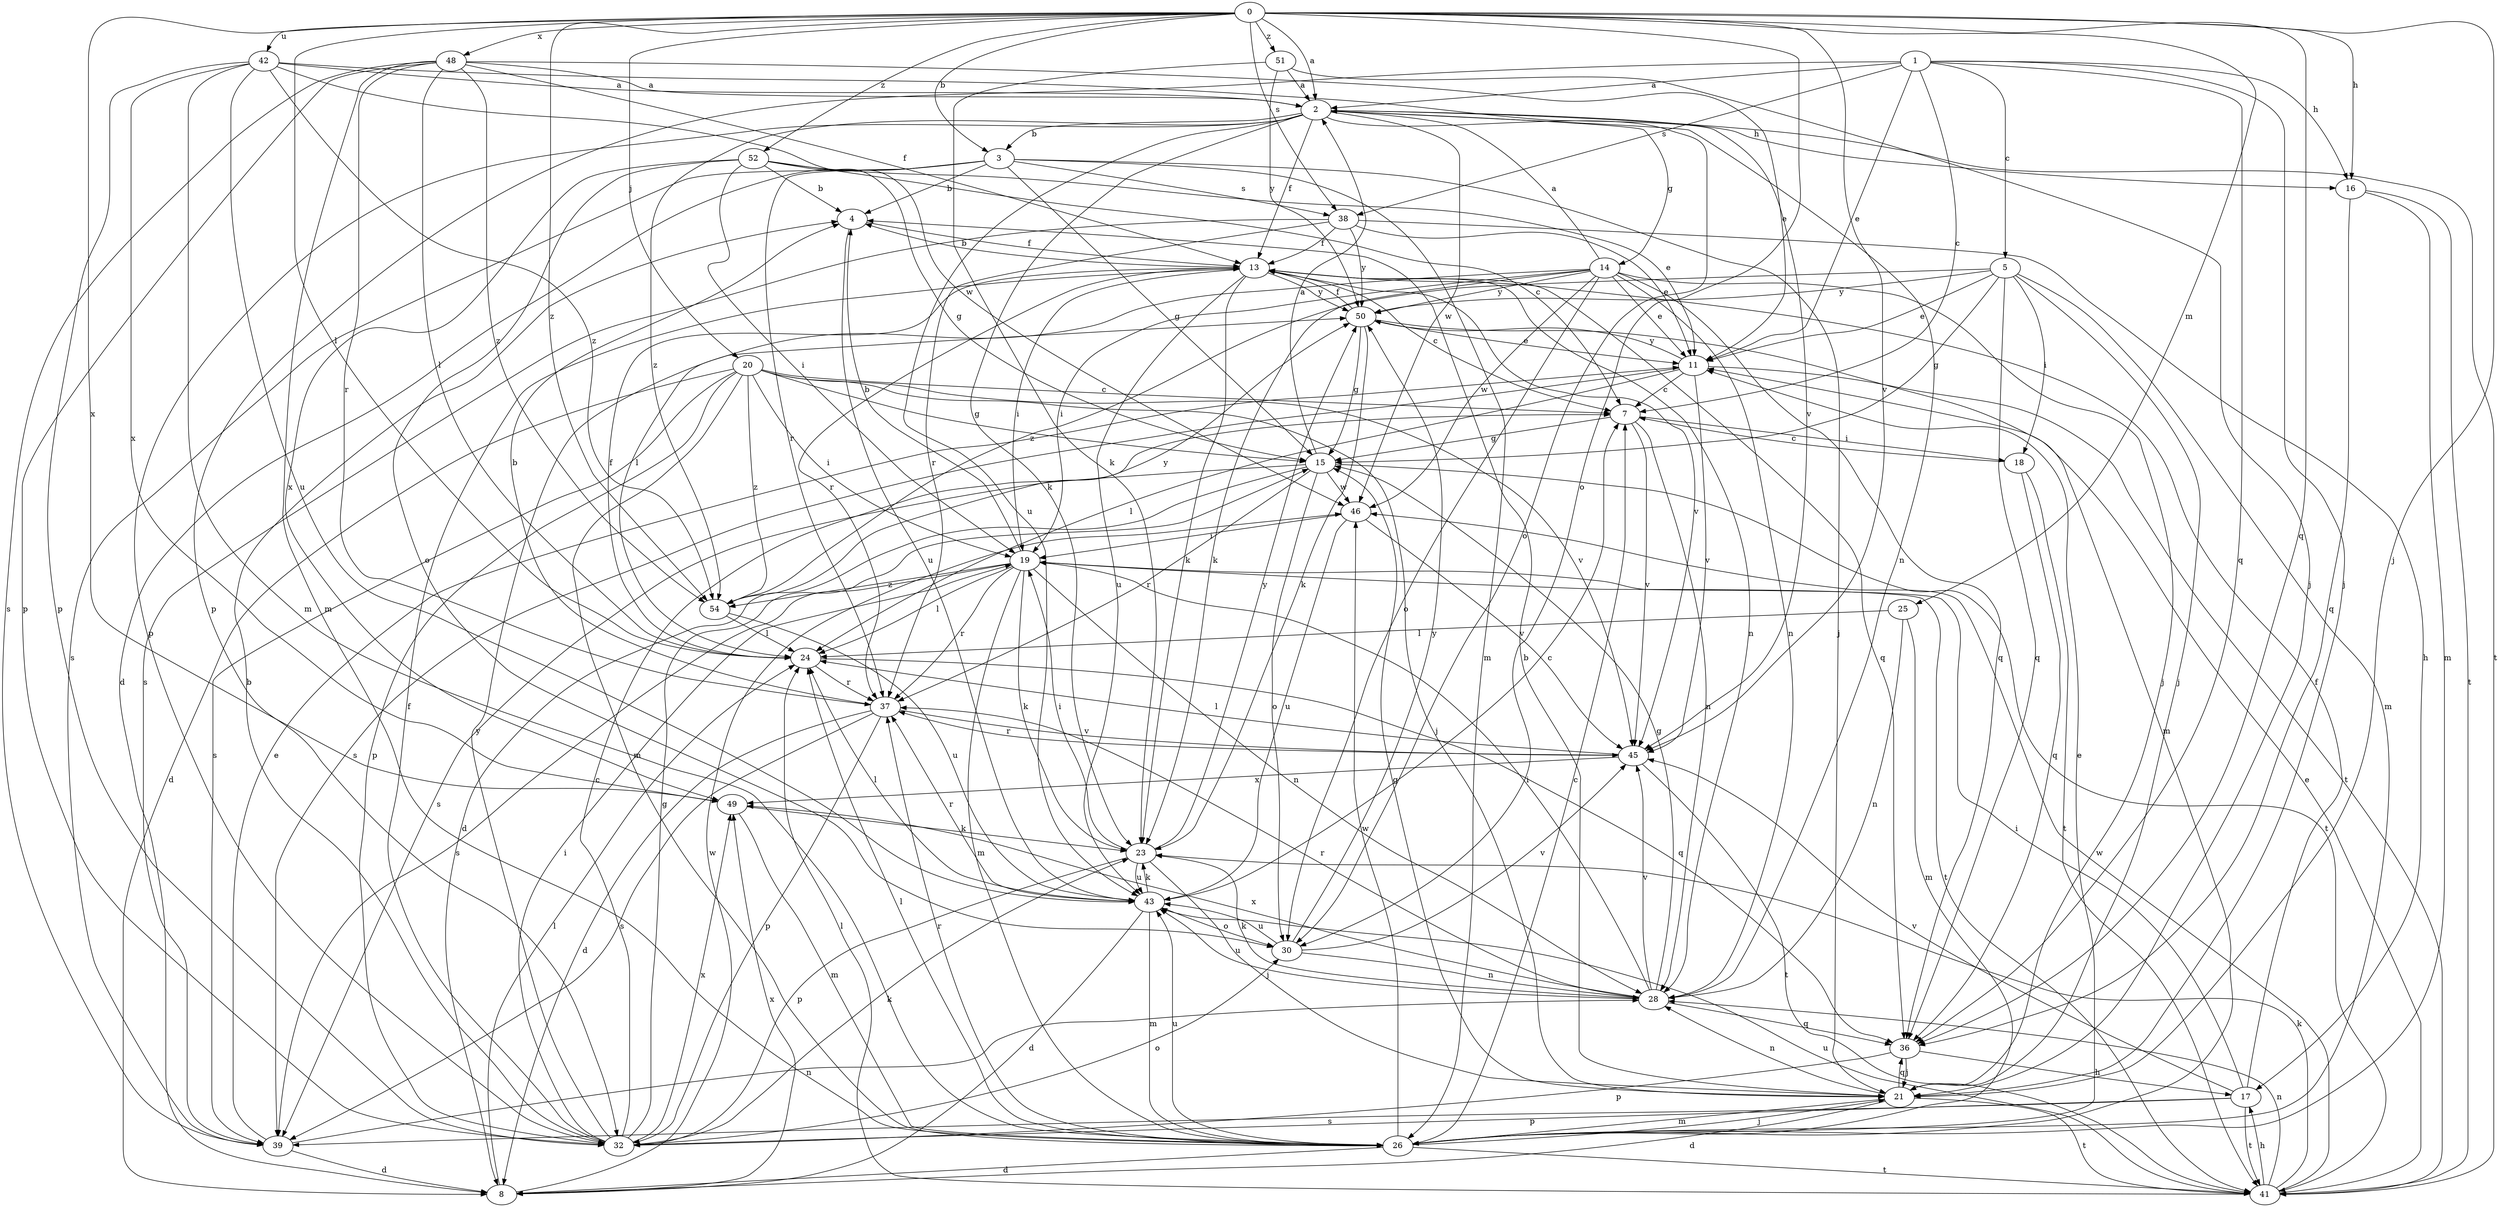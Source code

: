 strict digraph  {
0;
1;
2;
3;
4;
5;
7;
8;
11;
13;
14;
15;
16;
17;
18;
19;
20;
21;
23;
24;
25;
26;
28;
30;
32;
36;
37;
38;
39;
41;
42;
43;
45;
46;
48;
49;
50;
51;
52;
54;
0 -> 2  [label=a];
0 -> 3  [label=b];
0 -> 16  [label=h];
0 -> 20  [label=j];
0 -> 21  [label=j];
0 -> 24  [label=l];
0 -> 25  [label=m];
0 -> 30  [label=o];
0 -> 36  [label=q];
0 -> 38  [label=s];
0 -> 42  [label=u];
0 -> 45  [label=v];
0 -> 48  [label=x];
0 -> 49  [label=x];
0 -> 51  [label=z];
0 -> 52  [label=z];
0 -> 54  [label=z];
1 -> 2  [label=a];
1 -> 5  [label=c];
1 -> 7  [label=c];
1 -> 11  [label=e];
1 -> 16  [label=h];
1 -> 21  [label=j];
1 -> 32  [label=p];
1 -> 36  [label=q];
1 -> 38  [label=s];
2 -> 3  [label=b];
2 -> 13  [label=f];
2 -> 14  [label=g];
2 -> 16  [label=h];
2 -> 23  [label=k];
2 -> 28  [label=n];
2 -> 30  [label=o];
2 -> 32  [label=p];
2 -> 41  [label=t];
2 -> 43  [label=u];
2 -> 46  [label=w];
2 -> 54  [label=z];
3 -> 4  [label=b];
3 -> 8  [label=d];
3 -> 15  [label=g];
3 -> 21  [label=j];
3 -> 26  [label=m];
3 -> 37  [label=r];
3 -> 38  [label=s];
3 -> 39  [label=s];
4 -> 13  [label=f];
4 -> 43  [label=u];
5 -> 11  [label=e];
5 -> 15  [label=g];
5 -> 18  [label=i];
5 -> 21  [label=j];
5 -> 26  [label=m];
5 -> 36  [label=q];
5 -> 50  [label=y];
5 -> 54  [label=z];
7 -> 15  [label=g];
7 -> 18  [label=i];
7 -> 28  [label=n];
7 -> 45  [label=v];
8 -> 24  [label=l];
8 -> 46  [label=w];
8 -> 49  [label=x];
11 -> 7  [label=c];
11 -> 24  [label=l];
11 -> 39  [label=s];
11 -> 41  [label=t];
11 -> 45  [label=v];
11 -> 50  [label=y];
13 -> 4  [label=b];
13 -> 7  [label=c];
13 -> 19  [label=i];
13 -> 23  [label=k];
13 -> 28  [label=n];
13 -> 36  [label=q];
13 -> 37  [label=r];
13 -> 43  [label=u];
13 -> 45  [label=v];
13 -> 50  [label=y];
14 -> 2  [label=a];
14 -> 11  [label=e];
14 -> 19  [label=i];
14 -> 21  [label=j];
14 -> 23  [label=k];
14 -> 24  [label=l];
14 -> 28  [label=n];
14 -> 30  [label=o];
14 -> 36  [label=q];
14 -> 46  [label=w];
14 -> 50  [label=y];
15 -> 2  [label=a];
15 -> 8  [label=d];
15 -> 30  [label=o];
15 -> 37  [label=r];
15 -> 39  [label=s];
15 -> 41  [label=t];
15 -> 46  [label=w];
16 -> 26  [label=m];
16 -> 36  [label=q];
16 -> 41  [label=t];
17 -> 13  [label=f];
17 -> 19  [label=i];
17 -> 32  [label=p];
17 -> 39  [label=s];
17 -> 41  [label=t];
17 -> 45  [label=v];
18 -> 7  [label=c];
18 -> 36  [label=q];
18 -> 41  [label=t];
19 -> 4  [label=b];
19 -> 23  [label=k];
19 -> 24  [label=l];
19 -> 26  [label=m];
19 -> 28  [label=n];
19 -> 37  [label=r];
19 -> 39  [label=s];
19 -> 41  [label=t];
19 -> 54  [label=z];
20 -> 7  [label=c];
20 -> 8  [label=d];
20 -> 15  [label=g];
20 -> 19  [label=i];
20 -> 21  [label=j];
20 -> 26  [label=m];
20 -> 32  [label=p];
20 -> 39  [label=s];
20 -> 45  [label=v];
20 -> 54  [label=z];
21 -> 4  [label=b];
21 -> 8  [label=d];
21 -> 15  [label=g];
21 -> 26  [label=m];
21 -> 28  [label=n];
21 -> 36  [label=q];
21 -> 41  [label=t];
23 -> 19  [label=i];
23 -> 21  [label=j];
23 -> 32  [label=p];
23 -> 43  [label=u];
23 -> 50  [label=y];
24 -> 13  [label=f];
24 -> 36  [label=q];
24 -> 37  [label=r];
25 -> 24  [label=l];
25 -> 26  [label=m];
25 -> 28  [label=n];
26 -> 7  [label=c];
26 -> 8  [label=d];
26 -> 11  [label=e];
26 -> 21  [label=j];
26 -> 24  [label=l];
26 -> 37  [label=r];
26 -> 41  [label=t];
26 -> 43  [label=u];
26 -> 46  [label=w];
28 -> 15  [label=g];
28 -> 19  [label=i];
28 -> 23  [label=k];
28 -> 36  [label=q];
28 -> 37  [label=r];
28 -> 43  [label=u];
28 -> 45  [label=v];
28 -> 49  [label=x];
30 -> 28  [label=n];
30 -> 43  [label=u];
30 -> 45  [label=v];
30 -> 50  [label=y];
32 -> 4  [label=b];
32 -> 7  [label=c];
32 -> 13  [label=f];
32 -> 15  [label=g];
32 -> 19  [label=i];
32 -> 23  [label=k];
32 -> 30  [label=o];
32 -> 49  [label=x];
32 -> 50  [label=y];
36 -> 17  [label=h];
36 -> 21  [label=j];
36 -> 32  [label=p];
37 -> 4  [label=b];
37 -> 8  [label=d];
37 -> 32  [label=p];
37 -> 39  [label=s];
37 -> 45  [label=v];
38 -> 11  [label=e];
38 -> 13  [label=f];
38 -> 17  [label=h];
38 -> 37  [label=r];
38 -> 39  [label=s];
38 -> 50  [label=y];
39 -> 8  [label=d];
39 -> 11  [label=e];
39 -> 28  [label=n];
41 -> 11  [label=e];
41 -> 17  [label=h];
41 -> 23  [label=k];
41 -> 24  [label=l];
41 -> 28  [label=n];
41 -> 43  [label=u];
41 -> 46  [label=w];
42 -> 2  [label=a];
42 -> 26  [label=m];
42 -> 32  [label=p];
42 -> 43  [label=u];
42 -> 45  [label=v];
42 -> 46  [label=w];
42 -> 49  [label=x];
42 -> 54  [label=z];
43 -> 7  [label=c];
43 -> 8  [label=d];
43 -> 23  [label=k];
43 -> 24  [label=l];
43 -> 26  [label=m];
43 -> 30  [label=o];
43 -> 37  [label=r];
45 -> 24  [label=l];
45 -> 37  [label=r];
45 -> 41  [label=t];
45 -> 49  [label=x];
46 -> 19  [label=i];
46 -> 43  [label=u];
46 -> 45  [label=v];
48 -> 2  [label=a];
48 -> 11  [label=e];
48 -> 13  [label=f];
48 -> 24  [label=l];
48 -> 26  [label=m];
48 -> 32  [label=p];
48 -> 37  [label=r];
48 -> 39  [label=s];
48 -> 54  [label=z];
49 -> 23  [label=k];
49 -> 26  [label=m];
50 -> 11  [label=e];
50 -> 13  [label=f];
50 -> 15  [label=g];
50 -> 23  [label=k];
50 -> 26  [label=m];
51 -> 2  [label=a];
51 -> 21  [label=j];
51 -> 23  [label=k];
51 -> 50  [label=y];
52 -> 4  [label=b];
52 -> 7  [label=c];
52 -> 11  [label=e];
52 -> 15  [label=g];
52 -> 19  [label=i];
52 -> 30  [label=o];
52 -> 49  [label=x];
54 -> 24  [label=l];
54 -> 43  [label=u];
54 -> 50  [label=y];
}

